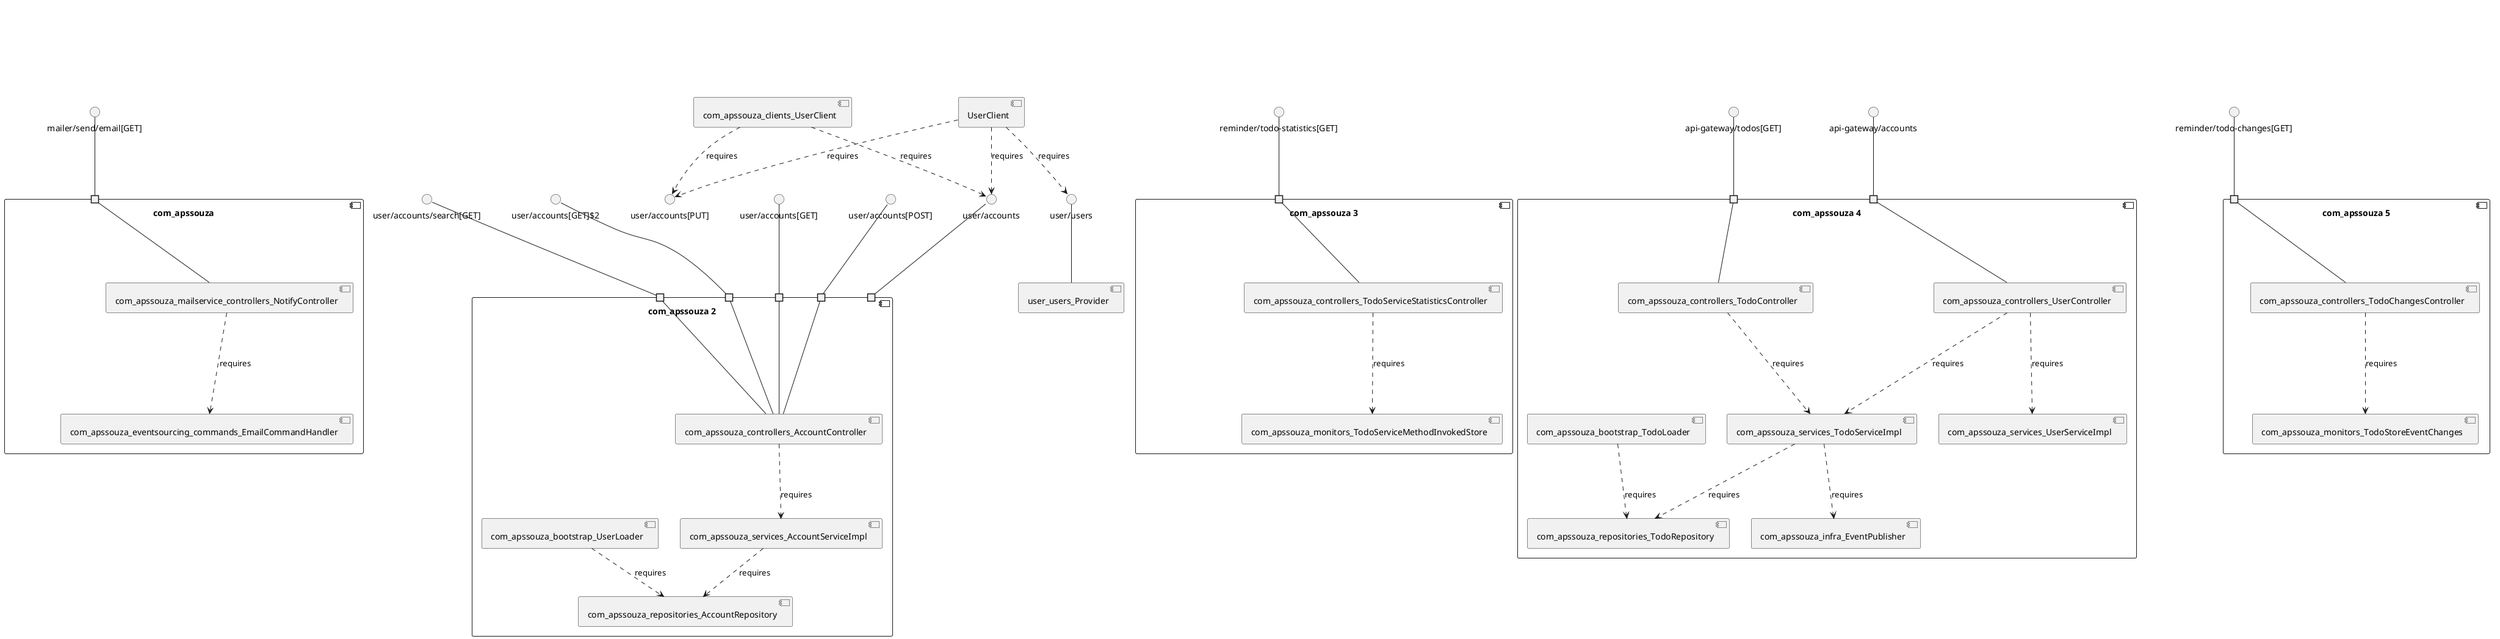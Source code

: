 @startuml
skinparam fixCircleLabelOverlapping true
skinparam componentStyle uml2
component "com_apssouza\n\n\n\n\n\n" {
[com_apssouza_eventsourcing_commands_EmailCommandHandler]
[com_apssouza_mailservice_controllers_NotifyController]
portin " " as com_apssouza_requires_mailer_send_email_GET_
[com_apssouza_mailservice_controllers_NotifyController]..>[com_apssouza_eventsourcing_commands_EmailCommandHandler] : requires
"com_apssouza_requires_mailer_send_email_GET_"--[com_apssouza_mailservice_controllers_NotifyController]
}
interface "mailer/send/email[GET]" as interface.mailer_send_email_GET_
interface.mailer_send_email_GET_--"com_apssouza_requires_mailer_send_email_GET_"
component "com_apssouza 2\n\n\n\n\n\n" {
[com_apssouza_repositories_AccountRepository]
[com_apssouza_services_AccountServiceImpl]
[com_apssouza_controllers_AccountController]
[com_apssouza_bootstrap_UserLoader]
portin " " as com_apssouza_2_requires_user_accounts_POST_
portin " " as com_apssouza_2_requires_user_accounts
portin " " as com_apssouza_2_requires_user_accounts_GET_2
portin " " as com_apssouza_2_requires_user_accounts_GET_
portin " " as com_apssouza_2_requires_user_accounts_search_GET_
[com_apssouza_controllers_AccountController]..>[com_apssouza_services_AccountServiceImpl] : requires
[com_apssouza_services_AccountServiceImpl]..>[com_apssouza_repositories_AccountRepository] : requires
[com_apssouza_bootstrap_UserLoader]..>[com_apssouza_repositories_AccountRepository] : requires
"com_apssouza_2_requires_user_accounts_GET_"--[com_apssouza_controllers_AccountController]
"com_apssouza_2_requires_user_accounts_POST_"--[com_apssouza_controllers_AccountController]
"com_apssouza_2_requires_user_accounts_GET_2"--[com_apssouza_controllers_AccountController]
"com_apssouza_2_requires_user_accounts_search_GET_"--[com_apssouza_controllers_AccountController]
}
interface "user/accounts[GET]$2" as interface.user_accounts_GET_2
interface.user_accounts_GET_2--"com_apssouza_2_requires_user_accounts_GET_2"
interface "user/accounts[GET]" as interface.user_accounts_GET_
interface.user_accounts_GET_--"com_apssouza_2_requires_user_accounts_GET_"
interface "user/accounts[POST]" as interface.user_accounts_POST_
interface.user_accounts_POST_--"com_apssouza_2_requires_user_accounts_POST_"
interface "user/accounts" as interface.user_accounts
interface.user_accounts--"com_apssouza_2_requires_user_accounts"
interface "user/accounts/search[GET]" as interface.user_accounts_search_GET_
interface.user_accounts_search_GET_--"com_apssouza_2_requires_user_accounts_search_GET_"
component "com_apssouza 3\n\n\n\n\n\n" {
[com_apssouza_controllers_TodoServiceStatisticsController]
[com_apssouza_monitors_TodoServiceMethodInvokedStore]
portin " " as com_apssouza_3_requires_reminder_todo_statistics_GET_
[com_apssouza_controllers_TodoServiceStatisticsController]..>[com_apssouza_monitors_TodoServiceMethodInvokedStore] : requires
"com_apssouza_3_requires_reminder_todo_statistics_GET_"--[com_apssouza_controllers_TodoServiceStatisticsController]
}
interface "reminder/todo-statistics[GET]" as interface.reminder_todo_statistics_GET_
interface.reminder_todo_statistics_GET_--"com_apssouza_3_requires_reminder_todo_statistics_GET_"
component "com_apssouza 4\n\n\n\n\n\n" {
[com_apssouza_bootstrap_TodoLoader]
[com_apssouza_controllers_TodoController]
[com_apssouza_infra_EventPublisher]
[com_apssouza_services_TodoServiceImpl]
[com_apssouza_services_UserServiceImpl]
[com_apssouza_repositories_TodoRepository]
[com_apssouza_controllers_UserController]
portin " " as com_apssouza_4_requires_api_gateway_todos_GET_
portin " " as com_apssouza_4_requires_api_gateway_accounts
[com_apssouza_controllers_UserController]..>[com_apssouza_services_UserServiceImpl] : requires
[com_apssouza_bootstrap_TodoLoader]..>[com_apssouza_repositories_TodoRepository] : requires
[com_apssouza_controllers_UserController]..>[com_apssouza_services_TodoServiceImpl] : requires
[com_apssouza_services_TodoServiceImpl]..>[com_apssouza_repositories_TodoRepository] : requires
[com_apssouza_services_TodoServiceImpl]..>[com_apssouza_infra_EventPublisher] : requires
[com_apssouza_controllers_TodoController]..>[com_apssouza_services_TodoServiceImpl] : requires
"com_apssouza_4_requires_api_gateway_todos_GET_"--[com_apssouza_controllers_TodoController]
"com_apssouza_4_requires_api_gateway_accounts"--[com_apssouza_controllers_UserController]
}
interface "api-gateway/accounts" as interface.api_gateway_accounts
interface.api_gateway_accounts--"com_apssouza_4_requires_api_gateway_accounts"
interface "api-gateway/todos[GET]" as interface.api_gateway_todos_GET_
interface.api_gateway_todos_GET_--"com_apssouza_4_requires_api_gateway_todos_GET_"
component "com_apssouza 5\n\n\n\n\n\n" {
[com_apssouza_controllers_TodoChangesController]
[com_apssouza_monitors_TodoStoreEventChanges]
portin " " as com_apssouza_5_requires_reminder_todo_changes_GET_
[com_apssouza_controllers_TodoChangesController]..>[com_apssouza_monitors_TodoStoreEventChanges] : requires
"com_apssouza_5_requires_reminder_todo_changes_GET_"--[com_apssouza_controllers_TodoChangesController]
}
interface "reminder/todo-changes[GET]" as interface.reminder_todo_changes_GET_
interface.reminder_todo_changes_GET_--"com_apssouza_5_requires_reminder_todo_changes_GET_"
component "com_apssouza_eventsourcing\n\n\n\n\n\n" {
[com_apssouza_eventsourcing_services_EventSourcingServiceImpl]
[com_apssouza_eventsourcing_eventstore_EventSerializer]
[com_apssouza_eventsourcing_eventstore_EventStoreRepository]
[com_apssouza_eventsourcing_services_EventSourcingServiceImpl]..>[com_apssouza_eventsourcing_eventstore_EventSerializer] : requires
[com_apssouza_eventsourcing_services_EventSourcingServiceImpl]..>[com_apssouza_eventsourcing_eventstore_EventStoreRepository] : requires
}
component "com_apssouza_integrations_socket_TodoSocketController\n\n\n\n\n\n" {
[com_apssouza_integrations_socket_TodoSocketController]
}
component "com_apssouza_mailservice\n\n\n\n\n\n" {
[com_apssouza_mailservice_controllers_EmailController]
[com_apssouza_mailservice_repository_EmailRepository]
portin " " as com_apssouza_mailservice_requires_mailer_emails_GET_
[com_apssouza_mailservice_controllers_EmailController]..>[com_apssouza_mailservice_repository_EmailRepository] : requires
"com_apssouza_mailservice_requires_mailer_emails_GET_"--[com_apssouza_mailservice_controllers_EmailController]
}
interface "mailer/emails[GET]" as interface.mailer_emails_GET_
interface.mailer_emails_GET_--"com_apssouza_mailservice_requires_mailer_emails_GET_"
interface "reminder/todos" as interface.reminder_todos
interface.reminder_todos--[TodoController]
interface "user/accounts" as interface.user_accounts
[UserClient]..>interface.user_accounts : requires
interface "user/accounts[PUT]" as interface.user_accounts_PUT_
[UserClient]..>interface.user_accounts_PUT_ : requires
interface "user/users" as interface.user_users
[UserClient]..>interface.user_users : requires
interface "user/accounts" as interface.user_accounts
[com_apssouza_clients_UserClient]..>interface.user_accounts : requires
interface "user/accounts[PUT]" as interface.user_accounts_PUT_
[com_apssouza_clients_UserClient]..>interface.user_accounts_PUT_ : requires
interface "com_apssouza_eventsourcing_services_ApplicationEventPublisher" as interface.com_apssouza_eventsourcing_services_ApplicationEventPublisher
interface.com_apssouza_eventsourcing_services_ApplicationEventPublisher--[com_apssouza_eventsourcing_services_ApplicationEventPublisher_Provider]
interface "com_apssouza_infra_ApplicationEventPublisher" as interface.com_apssouza_infra_ApplicationEventPublisher
interface.com_apssouza_infra_ApplicationEventPublisher--[com_apssouza_infra_ApplicationEventPublisher_Provider]
interface "com_apssouza_infra_Source" as interface.com_apssouza_infra_Source
interface.com_apssouza_infra_Source--[com_apssouza_infra_Source_Provider]
interface "user/users" as interface.user_users
interface.user_users--[user_users_Provider]

@enduml
